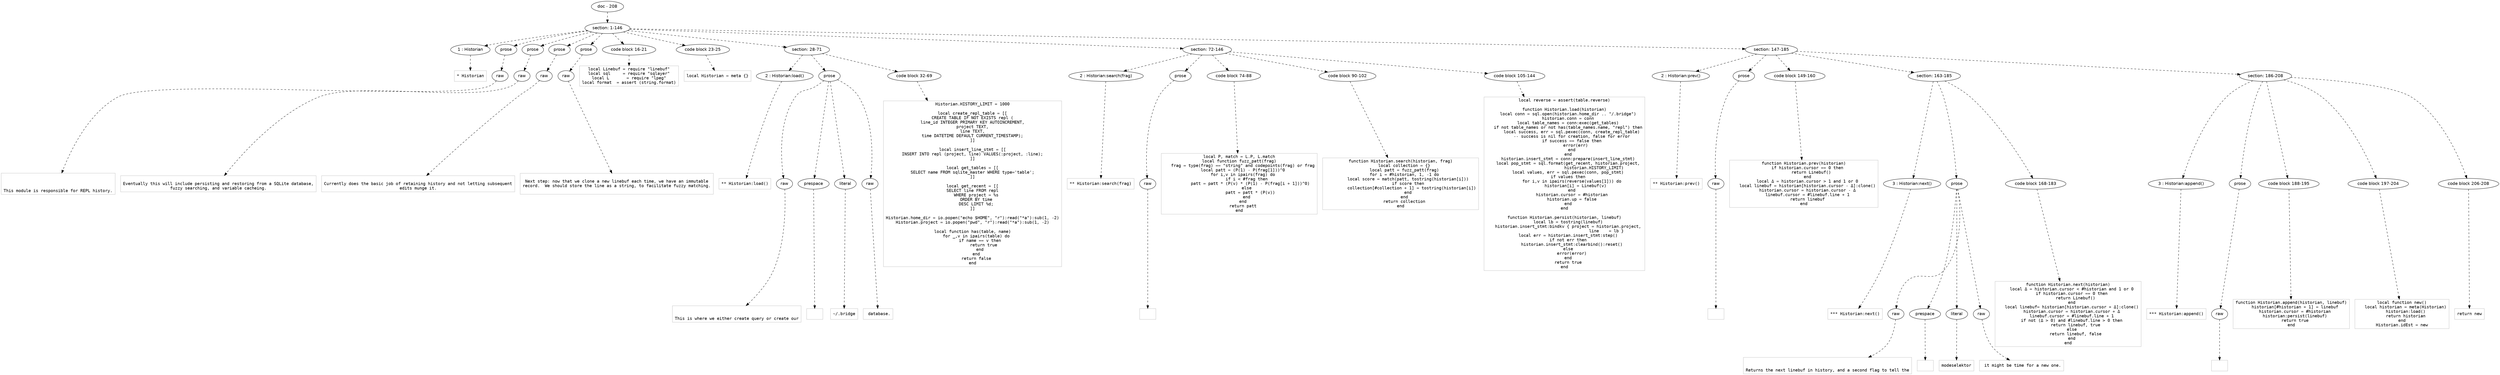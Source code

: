 digraph lpegNode {

node [fontname=Helvetica]
edge [style=dashed]

doc_0 [label="doc - 208"]


doc_0 -> { section_1}
{rank=same; section_1}

section_1 [label="section: 1-146"]


// END RANK doc_0

section_1 -> { header_2 prose_3 prose_4 prose_5 prose_6 codeblock_7 codeblock_8 section_9 section_10 section_11}
{rank=same; header_2 prose_3 prose_4 prose_5 prose_6 codeblock_7 codeblock_8 section_9 section_10 section_11}

header_2 [label="1 : Historian"]

prose_3 [label="prose"]

prose_4 [label="prose"]

prose_5 [label="prose"]

prose_6 [label="prose"]

codeblock_7 [label="code block 16-21"]

codeblock_8 [label="code block 23-25"]

section_9 [label="section: 28-71"]

section_10 [label="section: 72-146"]

section_11 [label="section: 147-185"]


// END RANK section_1

header_2 -> leaf_12
leaf_12  [color=Gray,shape=rectangle,fontname=Inconsolata,label="* Historian"]
// END RANK header_2

prose_3 -> { raw_13}
{rank=same; raw_13}

raw_13 [label="raw"]


// END RANK prose_3

raw_13 -> leaf_14
leaf_14  [color=Gray,shape=rectangle,fontname=Inconsolata,label="


This module is responsible for REPL history.
"]
// END RANK raw_13

prose_4 -> { raw_15}
{rank=same; raw_15}

raw_15 [label="raw"]


// END RANK prose_4

raw_15 -> leaf_16
leaf_16  [color=Gray,shape=rectangle,fontname=Inconsolata,label="
Eventually this will include persisting and restoring from a SQLite database,
fuzzy searching, and variable cacheing.
"]
// END RANK raw_15

prose_5 -> { raw_17}
{rank=same; raw_17}

raw_17 [label="raw"]


// END RANK prose_5

raw_17 -> leaf_18
leaf_18  [color=Gray,shape=rectangle,fontname=Inconsolata,label="
Currently does the basic job of retaining history and not letting subsequent
edits munge it.
"]
// END RANK raw_17

prose_6 -> { raw_19}
{rank=same; raw_19}

raw_19 [label="raw"]


// END RANK prose_6

raw_19 -> leaf_20
leaf_20  [color=Gray,shape=rectangle,fontname=Inconsolata,label="
Next step: now that we clone a new linebuf each time, we have an immutable
record.  We should store the line as a string, to facilitate fuzzy matching.

"]
// END RANK raw_19

codeblock_7 -> leaf_21
leaf_21  [color=Gray,shape=rectangle,fontname=Inconsolata,label="local Linebuf = require \"linebuf\"
local sql     = require \"sqlayer\"
local L       = require \"lpeg\"
local format  = assert (string.format)"]
// END RANK codeblock_7

codeblock_8 -> leaf_22
leaf_22  [color=Gray,shape=rectangle,fontname=Inconsolata,label="local Historian = meta {}"]
// END RANK codeblock_8

section_9 -> { header_23 prose_24 codeblock_25}
{rank=same; header_23 prose_24 codeblock_25}

header_23 [label="2 : Historian:load()"]

prose_24 [label="prose"]

codeblock_25 [label="code block 32-69"]


// END RANK section_9

header_23 -> leaf_26
leaf_26  [color=Gray,shape=rectangle,fontname=Inconsolata,label="** Historian:load()"]
// END RANK header_23

prose_24 -> { raw_27 prespace_28 literal_29 raw_30}
{rank=same; raw_27 prespace_28 literal_29 raw_30}

raw_27 [label="raw"]

prespace_28 [label="prespace"]

literal_29 [label="literal"]

raw_30 [label="raw"]


// END RANK prose_24

raw_27 -> leaf_31
leaf_31  [color=Gray,shape=rectangle,fontname=Inconsolata,label="

This is where we either create query or create our"]
// END RANK raw_27

prespace_28 -> leaf_32
leaf_32  [color=Gray,shape=rectangle,fontname=Inconsolata,label=" "]
// END RANK prespace_28

literal_29 -> leaf_33
leaf_33  [color=Gray,shape=rectangle,fontname=Inconsolata,label="~/.bridge"]
// END RANK literal_29

raw_30 -> leaf_34
leaf_34  [color=Gray,shape=rectangle,fontname=Inconsolata,label=" database.
"]
// END RANK raw_30

codeblock_25 -> leaf_35
leaf_35  [color=Gray,shape=rectangle,fontname=Inconsolata,label="Historian.HISTORY_LIMIT = 1000

local create_repl_table = [[
CREATE TABLE IF NOT EXISTS repl (
line_id INTEGER PRIMARY KEY AUTOINCREMENT,
project TEXT,
line TEXT,
time DATETIME DEFAULT CURRENT_TIMESTAMP);
]]

local insert_line_stmt = [[
INSERT INTO repl (project, line) VALUES(:project, :line);
]]

local get_tables = [[
SELECT name FROM sqlite_master WHERE type='table';
]]

local get_recent = [[
SELECT line FROM repl
   WHERE project = %s
   ORDER BY time
   DESC LIMIT %d;
]]

Historian.home_dir = io.popen(\"echo $HOME\", \"r\"):read(\"*a\"):sub(1, -2)
Historian.project = io.popen(\"pwd\", \"r\"):read(\"*a\"):sub(1, -2)

local function has(table, name)
   for _,v in ipairs(table) do
      if name == v then
         return true
      end
   end
   return false
end"]
// END RANK codeblock_25

section_10 -> { header_36 prose_37 codeblock_38 codeblock_39 codeblock_40}
{rank=same; header_36 prose_37 codeblock_38 codeblock_39 codeblock_40}

header_36 [label="2 : Historian:search(frag)"]

prose_37 [label="prose"]

codeblock_38 [label="code block 74-88"]

codeblock_39 [label="code block 90-102"]

codeblock_40 [label="code block 105-144"]


// END RANK section_10

header_36 -> leaf_41
leaf_41  [color=Gray,shape=rectangle,fontname=Inconsolata,label="** Historian:search(frag)"]
// END RANK header_36

prose_37 -> { raw_42}
{rank=same; raw_42}

raw_42 [label="raw"]


// END RANK prose_37

raw_42 -> leaf_43
leaf_43  [color=Gray,shape=rectangle,fontname=Inconsolata,label="
"]
// END RANK raw_42

codeblock_38 -> leaf_44
leaf_44  [color=Gray,shape=rectangle,fontname=Inconsolata,label="local P, match = L.P, L.match
local function fuzz_patt(frag)
   frag = type(frag) == \"string\" and codepoints(frag) or frag
   local patt = (P(1) - P(frag[1]))^0
   for i,v in ipairs(frag) do
      if i < #frag then
         patt = patt * (P(v) * (P(1) - P(frag[i + 1]))^0)
      else
         patt = patt * (P(v))
      end
   end
   return patt
end"]
// END RANK codeblock_38

codeblock_39 -> leaf_45
leaf_45  [color=Gray,shape=rectangle,fontname=Inconsolata,label="function Historian.search(historian, frag)
   local collection = {}
   local patt = fuzz_patt(frag)
   for i = #historian, 1, -1 do
      local score = match(patt, tostring(historian[i]))
      if score then
         collection[#collection + 1] = tostring(historian[i])
      end
   end
   return collection
end"]
// END RANK codeblock_39

codeblock_40 -> leaf_46
leaf_46  [color=Gray,shape=rectangle,fontname=Inconsolata,label="local reverse = assert(table.reverse)

function Historian.load(historian)
   local conn = sql.open(historian.home_dir .. \"/.bridge\")
   historian.conn = conn
   local table_names = conn:exec(get_tables)
   if not table_names or not has(table_names.name, \"repl\") then
      local success, err = sql.pexec(conn, create_repl_table)
      -- success is nil for creation, false for error
      if success == false then
         error(err)
      end
   end
   historian.insert_stmt = conn:prepare(insert_line_stmt)
   local pop_stmt = sql.format(get_recent, historian.project,
                        historian.HISTORY_LIMIT)
   local values, err = sql.pexec(conn, pop_stmt)
   if values then
      for i,v in ipairs(reverse(values[1])) do
         historian[i] = Linebuf(v)
      end
      historian.cursor = #historian
      historian.up = false
   end
end

function Historian.persist(historian, linebuf)
   local lb = tostring(linebuf)
   historian.insert_stmt:bindkv { project = historian.project,
                                  line    = lb }
   local err = historian.insert_stmt:step()
   if not err then
      historian.insert_stmt:clearbind():reset()
   else
      error(error)
   end
   return true
end"]
// END RANK codeblock_40

section_11 -> { header_47 prose_48 codeblock_49 section_50 section_51}
{rank=same; header_47 prose_48 codeblock_49 section_50 section_51}

header_47 [label="2 : Historian:prev()"]

prose_48 [label="prose"]

codeblock_49 [label="code block 149-160"]

section_50 [label="section: 163-185"]

section_51 [label="section: 186-208"]


// END RANK section_11

header_47 -> leaf_52
leaf_52  [color=Gray,shape=rectangle,fontname=Inconsolata,label="** Historian:prev()"]
// END RANK header_47

prose_48 -> { raw_53}
{rank=same; raw_53}

raw_53 [label="raw"]


// END RANK prose_48

raw_53 -> leaf_54
leaf_54  [color=Gray,shape=rectangle,fontname=Inconsolata,label="
"]
// END RANK raw_53

codeblock_49 -> leaf_55
leaf_55  [color=Gray,shape=rectangle,fontname=Inconsolata,label="function Historian.prev(historian)
   if historian.cursor == 0 then
      return Linebuf()
   end
   local Δ = historian.cursor > 1 and 1 or 0
   local linebuf = historian[historian.cursor - Δ]:clone()
   historian.cursor = historian.cursor - Δ
   linebuf.cursor = #linebuf.line + 1
   return linebuf
end"]
// END RANK codeblock_49

section_50 -> { header_56 prose_57 codeblock_58}
{rank=same; header_56 prose_57 codeblock_58}

header_56 [label="3 : Historian:next()"]

prose_57 [label="prose"]

codeblock_58 [label="code block 168-183"]


// END RANK section_50

header_56 -> leaf_59
leaf_59  [color=Gray,shape=rectangle,fontname=Inconsolata,label="*** Historian:next()"]
// END RANK header_56

prose_57 -> { raw_60 prespace_61 literal_62 raw_63}
{rank=same; raw_60 prespace_61 literal_62 raw_63}

raw_60 [label="raw"]

prespace_61 [label="prespace"]

literal_62 [label="literal"]

raw_63 [label="raw"]


// END RANK prose_57

raw_60 -> leaf_64
leaf_64  [color=Gray,shape=rectangle,fontname=Inconsolata,label="

Returns the next linebuf in history, and a second flag to tell the"]
// END RANK raw_60

prespace_61 -> leaf_65
leaf_65  [color=Gray,shape=rectangle,fontname=Inconsolata,label=""]
// END RANK prespace_61

literal_62 -> leaf_66
leaf_66  [color=Gray,shape=rectangle,fontname=Inconsolata,label="modeselektor"]
// END RANK literal_62

raw_63 -> leaf_67
leaf_67  [color=Gray,shape=rectangle,fontname=Inconsolata,label=" it might be time for a new one.
"]
// END RANK raw_63

codeblock_58 -> leaf_68
leaf_68  [color=Gray,shape=rectangle,fontname=Inconsolata,label="function Historian.next(historian)
   local Δ = historian.cursor < #historian and 1 or 0
   if historian.cursor == 0 then
      return Linebuf()
   end
   local linebuf= historian[historian.cursor + Δ]:clone()
   historian.cursor = historian.cursor + Δ
   linebuf.cursor = #linebuf.line + 1
   if not (Δ > 0) and #linebuf.line > 0 then
      return linebuf, true
   else
      return linebuf, false
   end
end"]
// END RANK codeblock_58

section_51 -> { header_69 prose_70 codeblock_71 codeblock_72 codeblock_73}
{rank=same; header_69 prose_70 codeblock_71 codeblock_72 codeblock_73}

header_69 [label="3 : Historian:append()"]

prose_70 [label="prose"]

codeblock_71 [label="code block 188-195"]

codeblock_72 [label="code block 197-204"]

codeblock_73 [label="code block 206-208"]


// END RANK section_51

header_69 -> leaf_74
leaf_74  [color=Gray,shape=rectangle,fontname=Inconsolata,label="*** Historian:append()"]
// END RANK header_69

prose_70 -> { raw_75}
{rank=same; raw_75}

raw_75 [label="raw"]


// END RANK prose_70

raw_75 -> leaf_76
leaf_76  [color=Gray,shape=rectangle,fontname=Inconsolata,label="
"]
// END RANK raw_75

codeblock_71 -> leaf_77
leaf_77  [color=Gray,shape=rectangle,fontname=Inconsolata,label="function Historian.append(historian, linebuf)
   historian[#historian + 1] = linebuf
   historian.cursor = #historian
   historian:persist(linebuf)
   return true
end"]
// END RANK codeblock_71

codeblock_72 -> leaf_78
leaf_78  [color=Gray,shape=rectangle,fontname=Inconsolata,label="local function new()
   local historian = meta(Historian)
   historian:load()
   return historian
end
Historian.idEst = new"]
// END RANK codeblock_72

codeblock_73 -> leaf_79
leaf_79  [color=Gray,shape=rectangle,fontname=Inconsolata,label="return new"]
// END RANK codeblock_73


}
